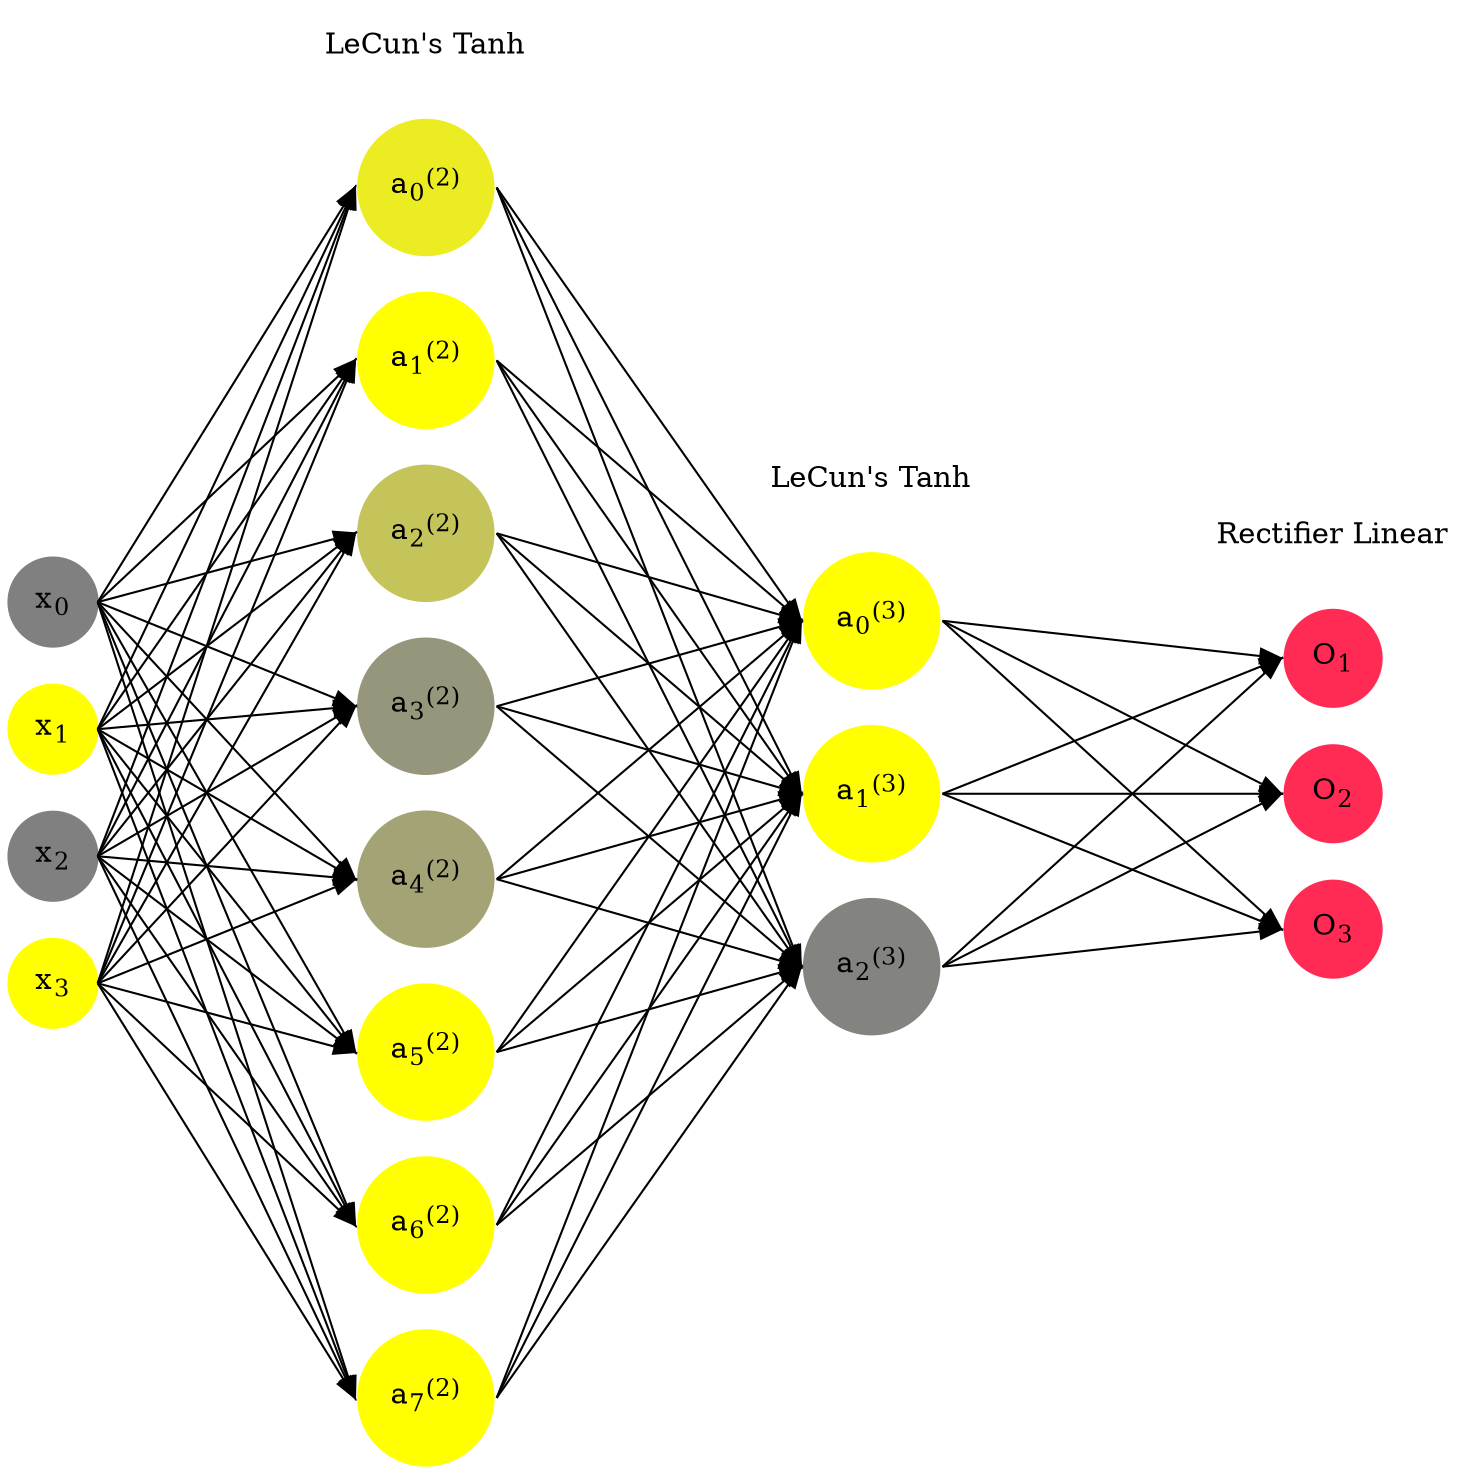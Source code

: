 digraph G {
	rankdir = LR;
	splines=false;
	edge[style=invis];
	ranksep= 1.4;
	{
	node [shape=circle, color="0.1667, 0.0, 0.5", style=filled, fillcolor="0.1667, 0.0, 0.5"];
	x0 [label=<x<sub>0</sub>>];
	}
	{
	node [shape=circle, color="0.1667, 1.0, 1.0", style=filled, fillcolor="0.1667, 1.0, 1.0"];
	x1 [label=<x<sub>1</sub>>];
	}
	{
	node [shape=circle, color="0.1667, 0.0, 0.5", style=filled, fillcolor="0.1667, 0.0, 0.5"];
	x2 [label=<x<sub>2</sub>>];
	}
	{
	node [shape=circle, color="0.1667, 1.0, 1.0", style=filled, fillcolor="0.1667, 1.0, 1.0"];
	x3 [label=<x<sub>3</sub>>];
	}
	{
	node [shape=circle, color="0.1667, 0.850923, 0.925461", style=filled, fillcolor="0.1667, 0.850923, 0.925461"];
	a02 [label=<a<sub>0</sub><sup>(2)</sup>>];
	}
	{
	node [shape=circle, color="0.1667, 1.311327, 1.155664", style=filled, fillcolor="0.1667, 1.311327, 1.155664"];
	a12 [label=<a<sub>1</sub><sup>(2)</sup>>];
	}
	{
	node [shape=circle, color="0.1667, 0.535014, 0.767507", style=filled, fillcolor="0.1667, 0.535014, 0.767507"];
	a22 [label=<a<sub>2</sub><sup>(2)</sup>>];
	}
	{
	node [shape=circle, color="0.1667, 0.175623, 0.587811", style=filled, fillcolor="0.1667, 0.175623, 0.587811"];
	a32 [label=<a<sub>3</sub><sup>(2)</sup>>];
	}
	{
	node [shape=circle, color="0.1667, 0.278439, 0.639220", style=filled, fillcolor="0.1667, 0.278439, 0.639220"];
	a42 [label=<a<sub>4</sub><sup>(2)</sup>>];
	}
	{
	node [shape=circle, color="0.1667, 1.497492, 1.248746", style=filled, fillcolor="0.1667, 1.497492, 1.248746"];
	a52 [label=<a<sub>5</sub><sup>(2)</sup>>];
	}
	{
	node [shape=circle, color="0.1667, 1.632904, 1.316452", style=filled, fillcolor="0.1667, 1.632904, 1.316452"];
	a62 [label=<a<sub>6</sub><sup>(2)</sup>>];
	}
	{
	node [shape=circle, color="0.1667, 1.582154, 1.291077", style=filled, fillcolor="0.1667, 1.582154, 1.291077"];
	a72 [label=<a<sub>7</sub><sup>(2)</sup>>];
	}
	{
	node [shape=circle, color="0.1667, 1.703431, 1.351716", style=filled, fillcolor="0.1667, 1.703431, 1.351716"];
	a03 [label=<a<sub>0</sub><sup>(3)</sup>>];
	}
	{
	node [shape=circle, color="0.1667, 1.240485, 1.120242", style=filled, fillcolor="0.1667, 1.240485, 1.120242"];
	a13 [label=<a<sub>1</sub><sup>(3)</sup>>];
	}
	{
	node [shape=circle, color="0.1667, 0.027924, 0.513962", style=filled, fillcolor="0.1667, 0.027924, 0.513962"];
	a23 [label=<a<sub>2</sub><sup>(3)</sup>>];
	}
	{
	node [shape=circle, color="0.9667, 0.83, 1.0", style=filled, fillcolor="0.9667, 0.83, 1.0"];
	O1 [label=<O<sub>1</sub>>];
	}
	{
	node [shape=circle, color="0.9667, 0.83, 1.0", style=filled, fillcolor="0.9667, 0.83, 1.0"];
	O2 [label=<O<sub>2</sub>>];
	}
	{
	node [shape=circle, color="0.9667, 0.83, 1.0", style=filled, fillcolor="0.9667, 0.83, 1.0"];
	O3 [label=<O<sub>3</sub>>];
	}
	{
	rank=same;
	x0->x1->x2->x3;
	}
	{
	rank=same;
	a02->a12->a22->a32->a42->a52->a62->a72;
	}
	{
	rank=same;
	a03->a13->a23;
	}
	{
	rank=same;
	O1->O2->O3;
	}
	l1 [shape=plaintext,label="LeCun's Tanh"];
	l1->a02;
	{rank=same; l1;a02};
	l2 [shape=plaintext,label="LeCun's Tanh"];
	l2->a03;
	{rank=same; l2;a03};
	l3 [shape=plaintext,label="Rectifier Linear"];
	l3->O1;
	{rank=same; l3;O1};
edge[style=solid, tailport=e, headport=w];
	{x0;x1;x2;x3} -> {a02;a12;a22;a32;a42;a52;a62;a72};
	{a02;a12;a22;a32;a42;a52;a62;a72} -> {a03;a13;a23};
	{a03;a13;a23} -> {O1,O2,O3};
}
